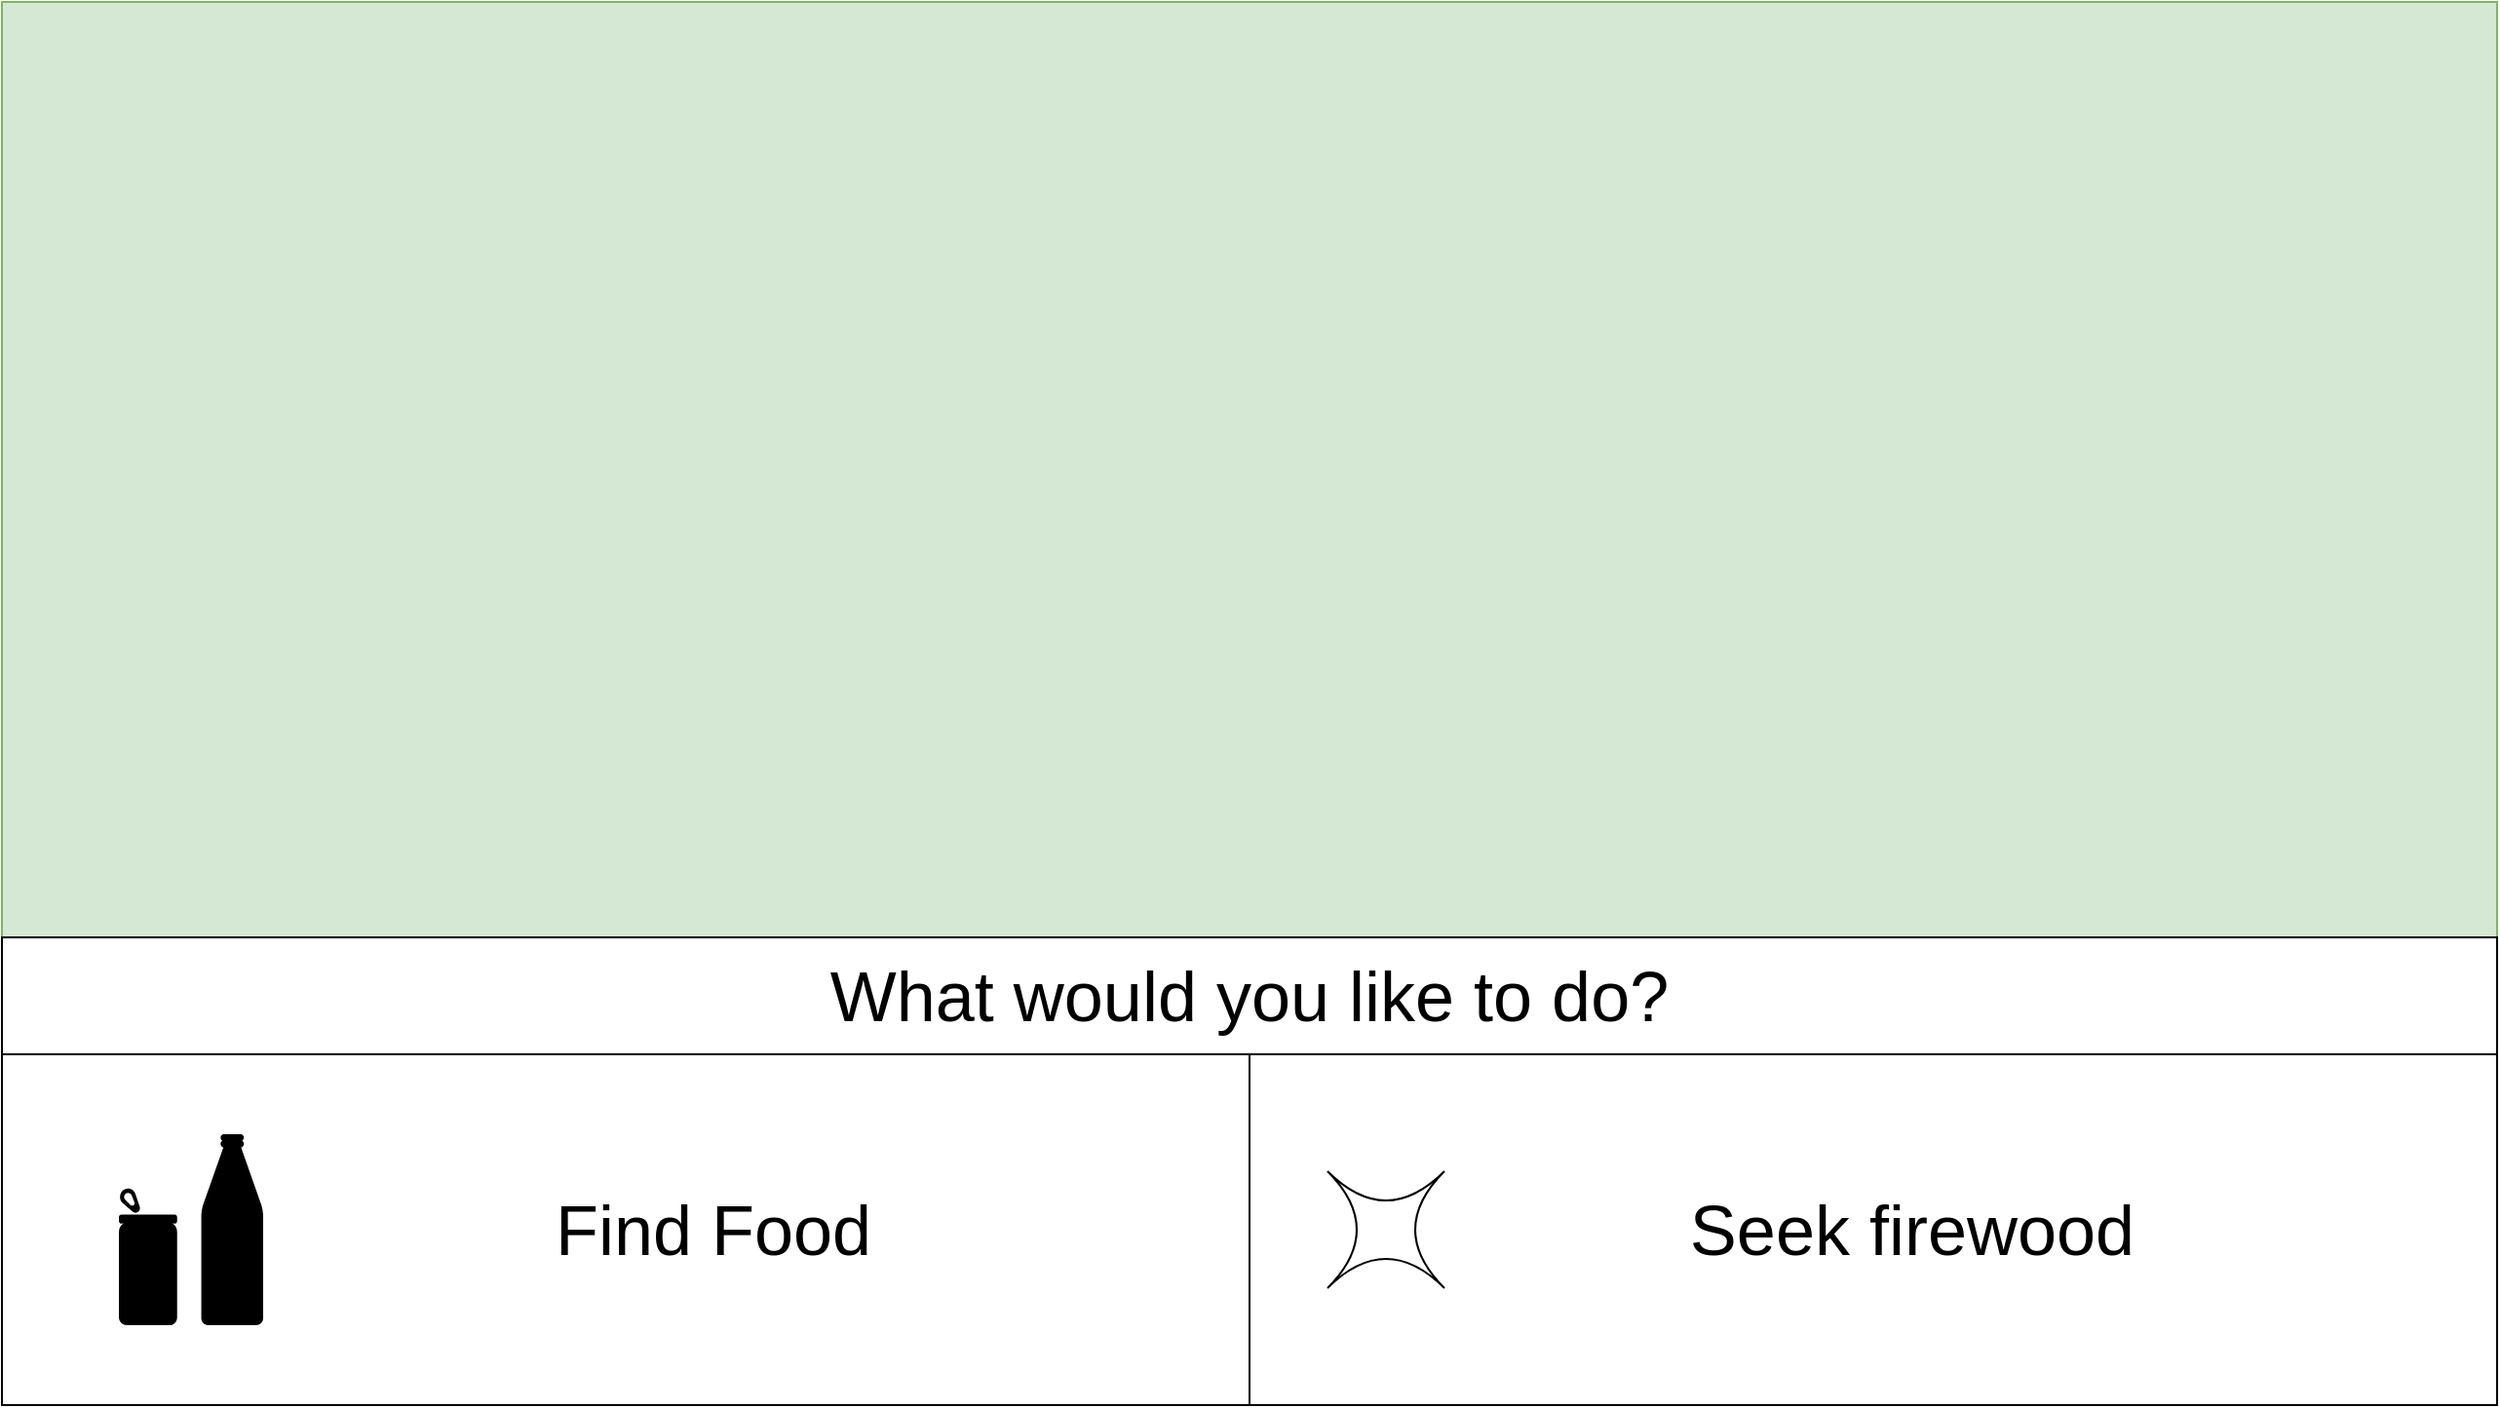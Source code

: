 <mxfile version="26.1.1">
  <diagram name="Page-1" id="xewvpsqnBfnYhgI2zR8S">
    <mxGraphModel dx="1759" dy="987" grid="1" gridSize="10" guides="1" tooltips="1" connect="1" arrows="1" fold="1" page="1" pageScale="1" pageWidth="850" pageHeight="1100" math="0" shadow="0">
      <root>
        <mxCell id="0" />
        <mxCell id="1" parent="0" />
        <mxCell id="MQW2FVd8GpxbIlzt7XtZ-1" value="" style="rounded=0;whiteSpace=wrap;html=1;fillColor=#d5e8d4;strokeColor=#82b366;" vertex="1" parent="1">
          <mxGeometry width="1280" height="720" as="geometry" />
        </mxCell>
        <mxCell id="MQW2FVd8GpxbIlzt7XtZ-2" value="" style="rounded=0;whiteSpace=wrap;html=1;" vertex="1" parent="1">
          <mxGeometry y="480" width="1280" height="240" as="geometry" />
        </mxCell>
        <mxCell id="MQW2FVd8GpxbIlzt7XtZ-3" value="&lt;font style=&quot;font-size: 36px;&quot;&gt;What would you like to do?&lt;/font&gt;" style="rounded=0;whiteSpace=wrap;html=1;" vertex="1" parent="1">
          <mxGeometry y="480" width="1280" height="60" as="geometry" />
        </mxCell>
        <mxCell id="MQW2FVd8GpxbIlzt7XtZ-4" value="" style="rounded=0;whiteSpace=wrap;html=1;" vertex="1" parent="1">
          <mxGeometry y="540" width="640" height="180" as="geometry" />
        </mxCell>
        <mxCell id="MQW2FVd8GpxbIlzt7XtZ-5" value="" style="shape=mxgraph.signs.food.cans_and_bottles;html=1;pointerEvents=1;fillColor=#000000;strokeColor=none;verticalLabelPosition=bottom;verticalAlign=top;align=center;" vertex="1" parent="1">
          <mxGeometry x="60" y="581" width="74" height="98" as="geometry" />
        </mxCell>
        <mxCell id="MQW2FVd8GpxbIlzt7XtZ-6" value="&lt;font style=&quot;font-size: 36px;&quot;&gt;Find Food&lt;/font&gt;" style="text;html=1;align=center;verticalAlign=middle;whiteSpace=wrap;rounded=0;" vertex="1" parent="1">
          <mxGeometry x="220" y="580" width="290" height="100" as="geometry" />
        </mxCell>
        <mxCell id="MQW2FVd8GpxbIlzt7XtZ-7" value="" style="shape=switch;whiteSpace=wrap;html=1;" vertex="1" parent="1">
          <mxGeometry x="680" y="600" width="60" height="60" as="geometry" />
        </mxCell>
        <mxCell id="MQW2FVd8GpxbIlzt7XtZ-8" value="&lt;font style=&quot;font-size: 36px;&quot;&gt;Seek firewood&lt;/font&gt;" style="text;html=1;align=center;verticalAlign=middle;whiteSpace=wrap;rounded=0;" vertex="1" parent="1">
          <mxGeometry x="850" y="597.5" width="260" height="65" as="geometry" />
        </mxCell>
      </root>
    </mxGraphModel>
  </diagram>
</mxfile>
